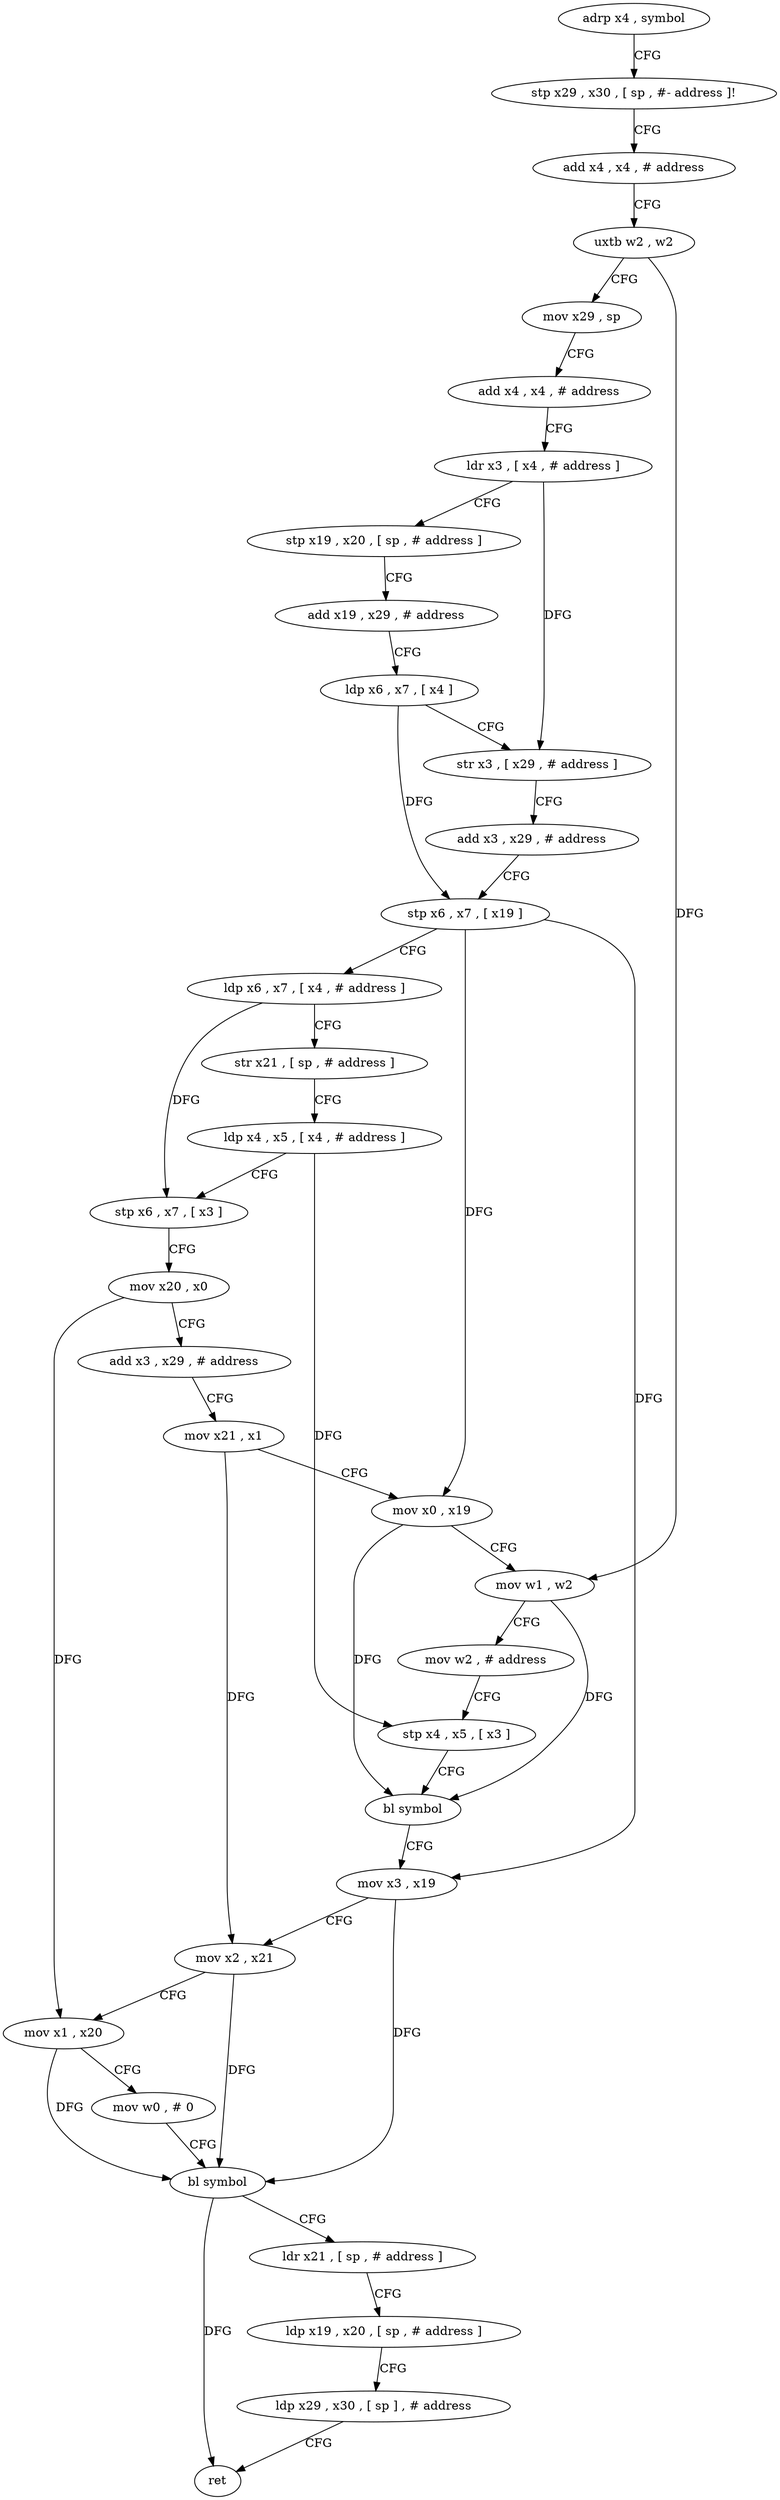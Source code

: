 digraph "func" {
"4229624" [label = "adrp x4 , symbol" ]
"4229628" [label = "stp x29 , x30 , [ sp , #- address ]!" ]
"4229632" [label = "add x4 , x4 , # address" ]
"4229636" [label = "uxtb w2 , w2" ]
"4229640" [label = "mov x29 , sp" ]
"4229644" [label = "add x4 , x4 , # address" ]
"4229648" [label = "ldr x3 , [ x4 , # address ]" ]
"4229652" [label = "stp x19 , x20 , [ sp , # address ]" ]
"4229656" [label = "add x19 , x29 , # address" ]
"4229660" [label = "ldp x6 , x7 , [ x4 ]" ]
"4229664" [label = "str x3 , [ x29 , # address ]" ]
"4229668" [label = "add x3 , x29 , # address" ]
"4229672" [label = "stp x6 , x7 , [ x19 ]" ]
"4229676" [label = "ldp x6 , x7 , [ x4 , # address ]" ]
"4229680" [label = "str x21 , [ sp , # address ]" ]
"4229684" [label = "ldp x4 , x5 , [ x4 , # address ]" ]
"4229688" [label = "stp x6 , x7 , [ x3 ]" ]
"4229692" [label = "mov x20 , x0" ]
"4229696" [label = "add x3 , x29 , # address" ]
"4229700" [label = "mov x21 , x1" ]
"4229704" [label = "mov x0 , x19" ]
"4229708" [label = "mov w1 , w2" ]
"4229712" [label = "mov w2 , # address" ]
"4229716" [label = "stp x4 , x5 , [ x3 ]" ]
"4229720" [label = "bl symbol" ]
"4229724" [label = "mov x3 , x19" ]
"4229728" [label = "mov x2 , x21" ]
"4229732" [label = "mov x1 , x20" ]
"4229736" [label = "mov w0 , # 0" ]
"4229740" [label = "bl symbol" ]
"4229744" [label = "ldr x21 , [ sp , # address ]" ]
"4229748" [label = "ldp x19 , x20 , [ sp , # address ]" ]
"4229752" [label = "ldp x29 , x30 , [ sp ] , # address" ]
"4229756" [label = "ret" ]
"4229624" -> "4229628" [ label = "CFG" ]
"4229628" -> "4229632" [ label = "CFG" ]
"4229632" -> "4229636" [ label = "CFG" ]
"4229636" -> "4229640" [ label = "CFG" ]
"4229636" -> "4229708" [ label = "DFG" ]
"4229640" -> "4229644" [ label = "CFG" ]
"4229644" -> "4229648" [ label = "CFG" ]
"4229648" -> "4229652" [ label = "CFG" ]
"4229648" -> "4229664" [ label = "DFG" ]
"4229652" -> "4229656" [ label = "CFG" ]
"4229656" -> "4229660" [ label = "CFG" ]
"4229660" -> "4229664" [ label = "CFG" ]
"4229660" -> "4229672" [ label = "DFG" ]
"4229664" -> "4229668" [ label = "CFG" ]
"4229668" -> "4229672" [ label = "CFG" ]
"4229672" -> "4229676" [ label = "CFG" ]
"4229672" -> "4229704" [ label = "DFG" ]
"4229672" -> "4229724" [ label = "DFG" ]
"4229676" -> "4229680" [ label = "CFG" ]
"4229676" -> "4229688" [ label = "DFG" ]
"4229680" -> "4229684" [ label = "CFG" ]
"4229684" -> "4229688" [ label = "CFG" ]
"4229684" -> "4229716" [ label = "DFG" ]
"4229688" -> "4229692" [ label = "CFG" ]
"4229692" -> "4229696" [ label = "CFG" ]
"4229692" -> "4229732" [ label = "DFG" ]
"4229696" -> "4229700" [ label = "CFG" ]
"4229700" -> "4229704" [ label = "CFG" ]
"4229700" -> "4229728" [ label = "DFG" ]
"4229704" -> "4229708" [ label = "CFG" ]
"4229704" -> "4229720" [ label = "DFG" ]
"4229708" -> "4229712" [ label = "CFG" ]
"4229708" -> "4229720" [ label = "DFG" ]
"4229712" -> "4229716" [ label = "CFG" ]
"4229716" -> "4229720" [ label = "CFG" ]
"4229720" -> "4229724" [ label = "CFG" ]
"4229724" -> "4229728" [ label = "CFG" ]
"4229724" -> "4229740" [ label = "DFG" ]
"4229728" -> "4229732" [ label = "CFG" ]
"4229728" -> "4229740" [ label = "DFG" ]
"4229732" -> "4229736" [ label = "CFG" ]
"4229732" -> "4229740" [ label = "DFG" ]
"4229736" -> "4229740" [ label = "CFG" ]
"4229740" -> "4229744" [ label = "CFG" ]
"4229740" -> "4229756" [ label = "DFG" ]
"4229744" -> "4229748" [ label = "CFG" ]
"4229748" -> "4229752" [ label = "CFG" ]
"4229752" -> "4229756" [ label = "CFG" ]
}

